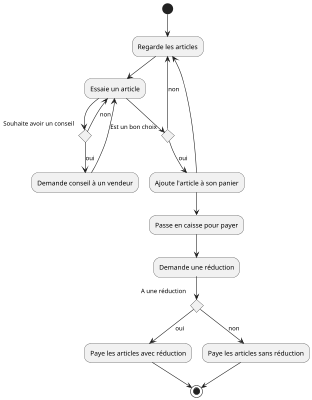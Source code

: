 @startuml machine à café
scale 400*400

(*) --> "Regarde les articles"
--> "Essaie un article"
if "Souhaite avoir un conseil"
--> [oui]"Demande conseil à un vendeur"
--> "Essaie un article"
    if "Est un bon choix"
    --> [oui]"Ajoute l'article à son panier"
    --> "Regarde les articles"
    else
    --> [non]"Regarde les articles"
    endif
else
--> [non]"Essaie un article"
endif

"Ajoute l'article à son panier" --> "Passe en caisse pour payer"
--> "Demande une réduction"
if "A une réduction"
--> [oui] Paye les articles avec réduction
--> (*)
else
--> [non] Paye les articles sans réduction
--> (*)
@enduml


Un client souhaite acheter un vetement dans un magasin. 
Il peut regarder et essayer les artices proposés.
Il peut être conseillé pour un vendeur et voir avec ce dernier pour utiliser des bon de reduction. 
Enfin, apres avoir selectionné un ou des articles, il peut les acheter aupres du vendeur.